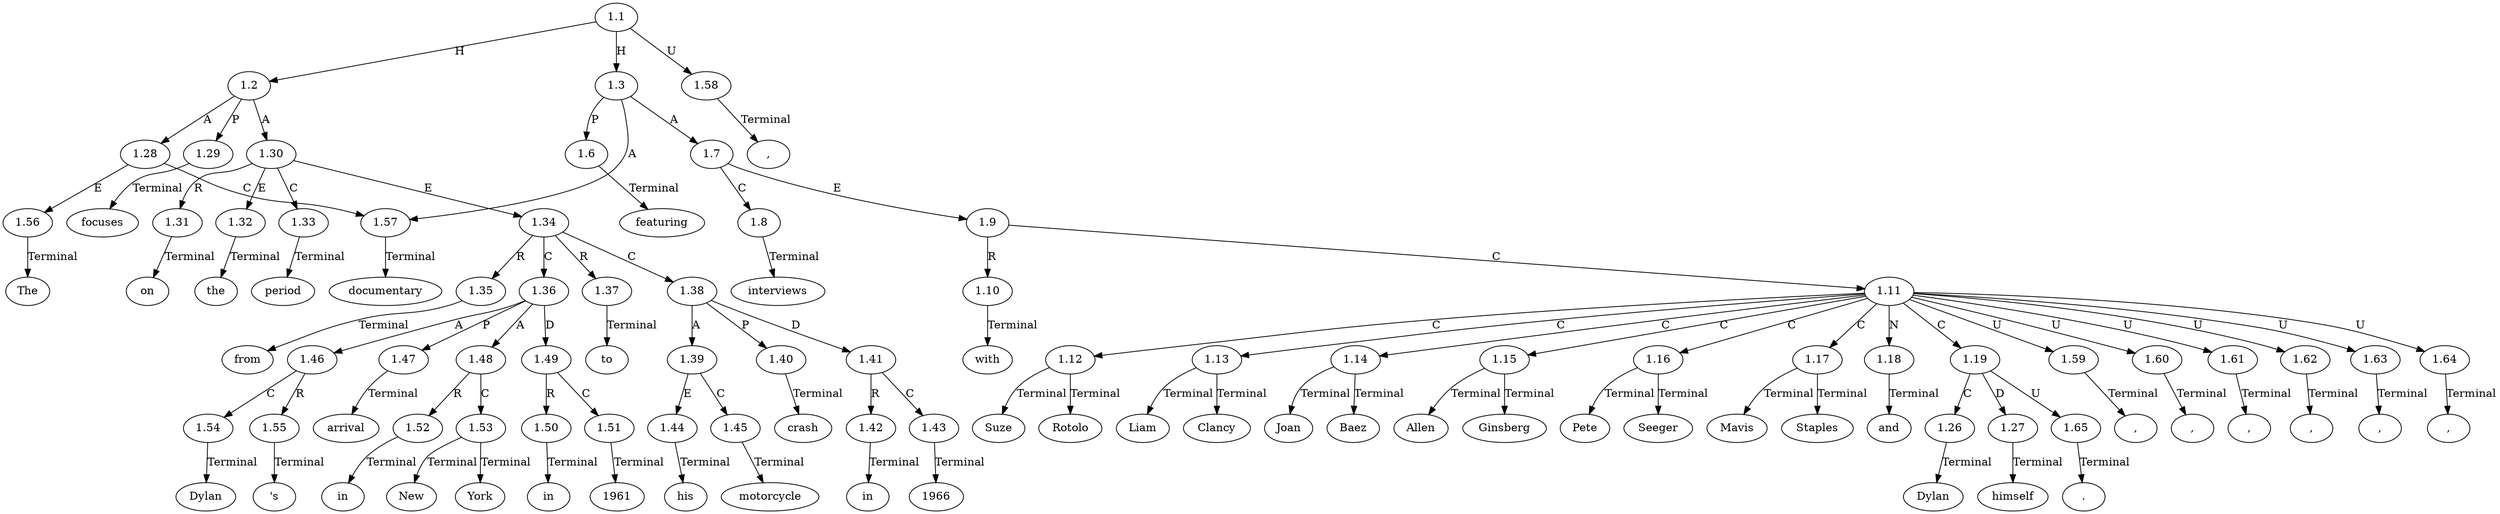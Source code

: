 // Graph
digraph {
	0.1 [label=The ordering=out]
	0.10 [label=arrival ordering=out]
	0.11 [label=in ordering=out]
	0.12 [label=New ordering=out]
	0.13 [label=York ordering=out]
	0.14 [label=in ordering=out]
	0.15 [label=1961 ordering=out]
	0.16 [label=to ordering=out]
	0.17 [label=his ordering=out]
	0.18 [label=motorcycle ordering=out]
	0.19 [label=crash ordering=out]
	0.2 [label=documentary ordering=out]
	0.20 [label=in ordering=out]
	0.21 [label=1966 ordering=out]
	0.22 [label="," ordering=out]
	0.23 [label=featuring ordering=out]
	0.24 [label=interviews ordering=out]
	0.25 [label=with ordering=out]
	0.26 [label=Suze ordering=out]
	0.27 [label=Rotolo ordering=out]
	0.28 [label="," ordering=out]
	0.29 [label=Liam ordering=out]
	0.3 [label=focuses ordering=out]
	0.30 [label=Clancy ordering=out]
	0.31 [label="," ordering=out]
	0.32 [label=Joan ordering=out]
	0.33 [label=Baez ordering=out]
	0.34 [label="," ordering=out]
	0.35 [label=Allen ordering=out]
	0.36 [label=Ginsberg ordering=out]
	0.37 [label="," ordering=out]
	0.38 [label=Pete ordering=out]
	0.39 [label=Seeger ordering=out]
	0.4 [label=on ordering=out]
	0.40 [label="," ordering=out]
	0.41 [label=Mavis ordering=out]
	0.42 [label=Staples ordering=out]
	0.43 [label="," ordering=out]
	0.44 [label=and ordering=out]
	0.45 [label=Dylan ordering=out]
	0.46 [label=himself ordering=out]
	0.47 [label="." ordering=out]
	0.5 [label=the ordering=out]
	0.6 [label=period ordering=out]
	0.7 [label=from ordering=out]
	0.8 [label=Dylan ordering=out]
	0.9 [label="'s" ordering=out]
	1.1 [label=1.1 ordering=out]
	1.2 [label=1.2 ordering=out]
	1.3 [label=1.3 ordering=out]
	1.6 [label=1.6 ordering=out]
	1.7 [label=1.7 ordering=out]
	1.8 [label=1.8 ordering=out]
	1.9 [label=1.9 ordering=out]
	1.10 [label=1.10 ordering=out]
	1.11 [label=1.11 ordering=out]
	1.12 [label=1.12 ordering=out]
	1.13 [label=1.13 ordering=out]
	1.14 [label=1.14 ordering=out]
	1.15 [label=1.15 ordering=out]
	1.16 [label=1.16 ordering=out]
	1.17 [label=1.17 ordering=out]
	1.18 [label=1.18 ordering=out]
	1.19 [label=1.19 ordering=out]
	1.26 [label=1.26 ordering=out]
	1.27 [label=1.27 ordering=out]
	1.28 [label=1.28 ordering=out]
	1.29 [label=1.29 ordering=out]
	1.30 [label=1.30 ordering=out]
	1.31 [label=1.31 ordering=out]
	1.32 [label=1.32 ordering=out]
	1.33 [label=1.33 ordering=out]
	1.34 [label=1.34 ordering=out]
	1.35 [label=1.35 ordering=out]
	1.36 [label=1.36 ordering=out]
	1.37 [label=1.37 ordering=out]
	1.38 [label=1.38 ordering=out]
	1.39 [label=1.39 ordering=out]
	1.40 [label=1.40 ordering=out]
	1.41 [label=1.41 ordering=out]
	1.42 [label=1.42 ordering=out]
	1.43 [label=1.43 ordering=out]
	1.44 [label=1.44 ordering=out]
	1.45 [label=1.45 ordering=out]
	1.46 [label=1.46 ordering=out]
	1.47 [label=1.47 ordering=out]
	1.48 [label=1.48 ordering=out]
	1.49 [label=1.49 ordering=out]
	1.50 [label=1.50 ordering=out]
	1.51 [label=1.51 ordering=out]
	1.52 [label=1.52 ordering=out]
	1.53 [label=1.53 ordering=out]
	1.54 [label=1.54 ordering=out]
	1.55 [label=1.55 ordering=out]
	1.56 [label=1.56 ordering=out]
	1.57 [label=1.57 ordering=out]
	1.58 [label=1.58 ordering=out]
	1.59 [label=1.59 ordering=out]
	1.60 [label=1.60 ordering=out]
	1.61 [label=1.61 ordering=out]
	1.62 [label=1.62 ordering=out]
	1.63 [label=1.63 ordering=out]
	1.64 [label=1.64 ordering=out]
	1.65 [label=1.65 ordering=out]
	1.1 -> 1.2 [label=H ordering=out]
	1.1 -> 1.3 [label=H ordering=out]
	1.1 -> 1.58 [label=U ordering=out]
	1.2 -> 1.28 [label=A ordering=out]
	1.2 -> 1.29 [label=P ordering=out]
	1.2 -> 1.30 [label=A ordering=out]
	1.3 -> 1.6 [label=P ordering=out]
	1.3 -> 1.7 [label=A ordering=out]
	1.3 -> 1.57 [label=A ordering=out]
	1.6 -> 0.23 [label=Terminal ordering=out]
	1.7 -> 1.8 [label=C ordering=out]
	1.7 -> 1.9 [label=E ordering=out]
	1.8 -> 0.24 [label=Terminal ordering=out]
	1.9 -> 1.10 [label=R ordering=out]
	1.9 -> 1.11 [label=C ordering=out]
	1.10 -> 0.25 [label=Terminal ordering=out]
	1.11 -> 1.12 [label=C ordering=out]
	1.11 -> 1.13 [label=C ordering=out]
	1.11 -> 1.14 [label=C ordering=out]
	1.11 -> 1.15 [label=C ordering=out]
	1.11 -> 1.16 [label=C ordering=out]
	1.11 -> 1.17 [label=C ordering=out]
	1.11 -> 1.18 [label=N ordering=out]
	1.11 -> 1.19 [label=C ordering=out]
	1.11 -> 1.59 [label=U ordering=out]
	1.11 -> 1.60 [label=U ordering=out]
	1.11 -> 1.61 [label=U ordering=out]
	1.11 -> 1.62 [label=U ordering=out]
	1.11 -> 1.63 [label=U ordering=out]
	1.11 -> 1.64 [label=U ordering=out]
	1.12 -> 0.26 [label=Terminal ordering=out]
	1.12 -> 0.27 [label=Terminal ordering=out]
	1.13 -> 0.29 [label=Terminal ordering=out]
	1.13 -> 0.30 [label=Terminal ordering=out]
	1.14 -> 0.32 [label=Terminal ordering=out]
	1.14 -> 0.33 [label=Terminal ordering=out]
	1.15 -> 0.35 [label=Terminal ordering=out]
	1.15 -> 0.36 [label=Terminal ordering=out]
	1.16 -> 0.38 [label=Terminal ordering=out]
	1.16 -> 0.39 [label=Terminal ordering=out]
	1.17 -> 0.41 [label=Terminal ordering=out]
	1.17 -> 0.42 [label=Terminal ordering=out]
	1.18 -> 0.44 [label=Terminal ordering=out]
	1.19 -> 1.26 [label=C ordering=out]
	1.19 -> 1.27 [label=D ordering=out]
	1.19 -> 1.65 [label=U ordering=out]
	1.26 -> 0.45 [label=Terminal ordering=out]
	1.27 -> 0.46 [label=Terminal ordering=out]
	1.28 -> 1.56 [label=E ordering=out]
	1.28 -> 1.57 [label=C ordering=out]
	1.29 -> 0.3 [label=Terminal ordering=out]
	1.30 -> 1.31 [label=R ordering=out]
	1.30 -> 1.32 [label=E ordering=out]
	1.30 -> 1.33 [label=C ordering=out]
	1.30 -> 1.34 [label=E ordering=out]
	1.31 -> 0.4 [label=Terminal ordering=out]
	1.32 -> 0.5 [label=Terminal ordering=out]
	1.33 -> 0.6 [label=Terminal ordering=out]
	1.34 -> 1.35 [label=R ordering=out]
	1.34 -> 1.36 [label=C ordering=out]
	1.34 -> 1.37 [label=R ordering=out]
	1.34 -> 1.38 [label=C ordering=out]
	1.35 -> 0.7 [label=Terminal ordering=out]
	1.36 -> 1.46 [label=A ordering=out]
	1.36 -> 1.47 [label=P ordering=out]
	1.36 -> 1.48 [label=A ordering=out]
	1.36 -> 1.49 [label=D ordering=out]
	1.37 -> 0.16 [label=Terminal ordering=out]
	1.38 -> 1.39 [label=A ordering=out]
	1.38 -> 1.40 [label=P ordering=out]
	1.38 -> 1.41 [label=D ordering=out]
	1.39 -> 1.44 [label=E ordering=out]
	1.39 -> 1.45 [label=C ordering=out]
	1.40 -> 0.19 [label=Terminal ordering=out]
	1.41 -> 1.42 [label=R ordering=out]
	1.41 -> 1.43 [label=C ordering=out]
	1.42 -> 0.20 [label=Terminal ordering=out]
	1.43 -> 0.21 [label=Terminal ordering=out]
	1.44 -> 0.17 [label=Terminal ordering=out]
	1.45 -> 0.18 [label=Terminal ordering=out]
	1.46 -> 1.54 [label=C ordering=out]
	1.46 -> 1.55 [label=R ordering=out]
	1.47 -> 0.10 [label=Terminal ordering=out]
	1.48 -> 1.52 [label=R ordering=out]
	1.48 -> 1.53 [label=C ordering=out]
	1.49 -> 1.50 [label=R ordering=out]
	1.49 -> 1.51 [label=C ordering=out]
	1.50 -> 0.14 [label=Terminal ordering=out]
	1.51 -> 0.15 [label=Terminal ordering=out]
	1.52 -> 0.11 [label=Terminal ordering=out]
	1.53 -> 0.12 [label=Terminal ordering=out]
	1.53 -> 0.13 [label=Terminal ordering=out]
	1.54 -> 0.8 [label=Terminal ordering=out]
	1.55 -> 0.9 [label=Terminal ordering=out]
	1.56 -> 0.1 [label=Terminal ordering=out]
	1.57 -> 0.2 [label=Terminal ordering=out]
	1.58 -> 0.22 [label=Terminal ordering=out]
	1.59 -> 0.28 [label=Terminal ordering=out]
	1.60 -> 0.31 [label=Terminal ordering=out]
	1.61 -> 0.34 [label=Terminal ordering=out]
	1.62 -> 0.37 [label=Terminal ordering=out]
	1.63 -> 0.40 [label=Terminal ordering=out]
	1.64 -> 0.43 [label=Terminal ordering=out]
	1.65 -> 0.47 [label=Terminal ordering=out]
}
